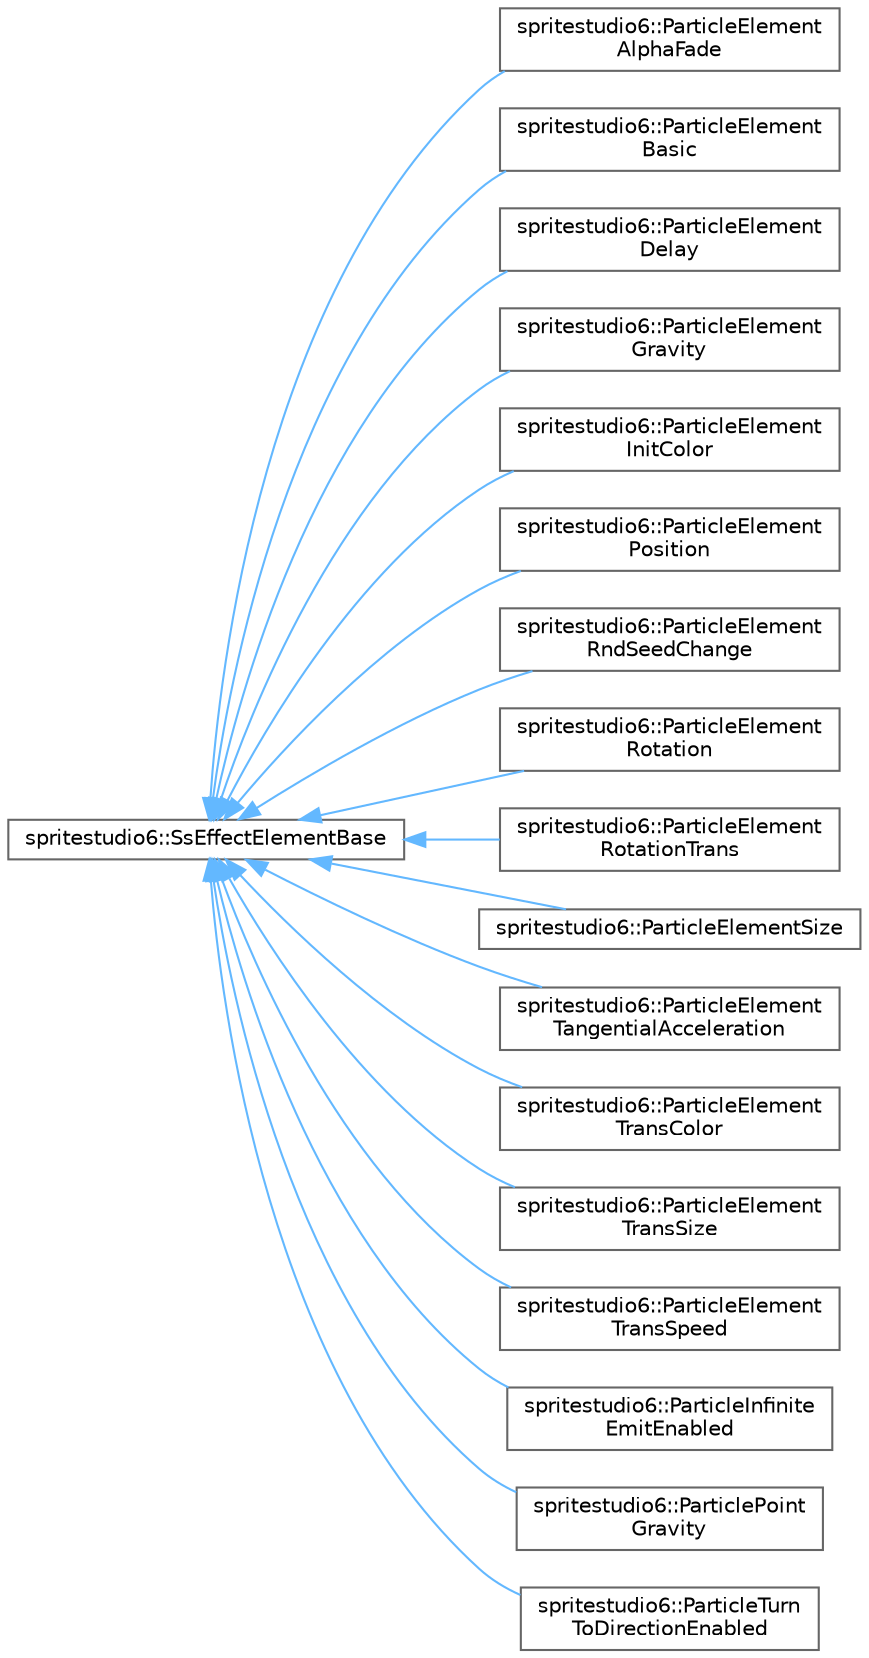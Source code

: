 digraph "Graphical Class Hierarchy"
{
 // LATEX_PDF_SIZE
  bgcolor="transparent";
  edge [fontname=Helvetica,fontsize=10,labelfontname=Helvetica,labelfontsize=10];
  node [fontname=Helvetica,fontsize=10,shape=box,height=0.2,width=0.4];
  rankdir="LR";
  Node0 [id="Node000000",label="spritestudio6::SsEffectElementBase",height=0.2,width=0.4,color="grey40", fillcolor="white", style="filled",URL="$classspritestudio6_1_1_ss_effect_element_base.html",tooltip=" "];
  Node0 -> Node1 [id="edge26_Node000000_Node000001",dir="back",color="steelblue1",style="solid",tooltip=" "];
  Node1 [id="Node000001",label="spritestudio6::ParticleElement\lAlphaFade",height=0.2,width=0.4,color="grey40", fillcolor="white", style="filled",URL="$classspritestudio6_1_1_particle_element_alpha_fade.html",tooltip=" "];
  Node0 -> Node2 [id="edge27_Node000000_Node000002",dir="back",color="steelblue1",style="solid",tooltip=" "];
  Node2 [id="Node000002",label="spritestudio6::ParticleElement\lBasic",height=0.2,width=0.4,color="grey40", fillcolor="white", style="filled",URL="$classspritestudio6_1_1_particle_element_basic.html",tooltip=" "];
  Node0 -> Node3 [id="edge28_Node000000_Node000003",dir="back",color="steelblue1",style="solid",tooltip=" "];
  Node3 [id="Node000003",label="spritestudio6::ParticleElement\lDelay",height=0.2,width=0.4,color="grey40", fillcolor="white", style="filled",URL="$classspritestudio6_1_1_particle_element_delay.html",tooltip=" "];
  Node0 -> Node4 [id="edge29_Node000000_Node000004",dir="back",color="steelblue1",style="solid",tooltip=" "];
  Node4 [id="Node000004",label="spritestudio6::ParticleElement\lGravity",height=0.2,width=0.4,color="grey40", fillcolor="white", style="filled",URL="$classspritestudio6_1_1_particle_element_gravity.html",tooltip=" "];
  Node0 -> Node5 [id="edge30_Node000000_Node000005",dir="back",color="steelblue1",style="solid",tooltip=" "];
  Node5 [id="Node000005",label="spritestudio6::ParticleElement\lInitColor",height=0.2,width=0.4,color="grey40", fillcolor="white", style="filled",URL="$classspritestudio6_1_1_particle_element_init_color.html",tooltip=" "];
  Node0 -> Node6 [id="edge31_Node000000_Node000006",dir="back",color="steelblue1",style="solid",tooltip=" "];
  Node6 [id="Node000006",label="spritestudio6::ParticleElement\lPosition",height=0.2,width=0.4,color="grey40", fillcolor="white", style="filled",URL="$classspritestudio6_1_1_particle_element_position.html",tooltip=" "];
  Node0 -> Node7 [id="edge32_Node000000_Node000007",dir="back",color="steelblue1",style="solid",tooltip=" "];
  Node7 [id="Node000007",label="spritestudio6::ParticleElement\lRndSeedChange",height=0.2,width=0.4,color="grey40", fillcolor="white", style="filled",URL="$classspritestudio6_1_1_particle_element_rnd_seed_change.html",tooltip=" "];
  Node0 -> Node8 [id="edge33_Node000000_Node000008",dir="back",color="steelblue1",style="solid",tooltip=" "];
  Node8 [id="Node000008",label="spritestudio6::ParticleElement\lRotation",height=0.2,width=0.4,color="grey40", fillcolor="white", style="filled",URL="$classspritestudio6_1_1_particle_element_rotation.html",tooltip=" "];
  Node0 -> Node9 [id="edge34_Node000000_Node000009",dir="back",color="steelblue1",style="solid",tooltip=" "];
  Node9 [id="Node000009",label="spritestudio6::ParticleElement\lRotationTrans",height=0.2,width=0.4,color="grey40", fillcolor="white", style="filled",URL="$classspritestudio6_1_1_particle_element_rotation_trans.html",tooltip=" "];
  Node0 -> Node10 [id="edge35_Node000000_Node000010",dir="back",color="steelblue1",style="solid",tooltip=" "];
  Node10 [id="Node000010",label="spritestudio6::ParticleElementSize",height=0.2,width=0.4,color="grey40", fillcolor="white", style="filled",URL="$classspritestudio6_1_1_particle_element_size.html",tooltip=" "];
  Node0 -> Node11 [id="edge36_Node000000_Node000011",dir="back",color="steelblue1",style="solid",tooltip=" "];
  Node11 [id="Node000011",label="spritestudio6::ParticleElement\lTangentialAcceleration",height=0.2,width=0.4,color="grey40", fillcolor="white", style="filled",URL="$classspritestudio6_1_1_particle_element_tangential_acceleration.html",tooltip=" "];
  Node0 -> Node12 [id="edge37_Node000000_Node000012",dir="back",color="steelblue1",style="solid",tooltip=" "];
  Node12 [id="Node000012",label="spritestudio6::ParticleElement\lTransColor",height=0.2,width=0.4,color="grey40", fillcolor="white", style="filled",URL="$classspritestudio6_1_1_particle_element_trans_color.html",tooltip=" "];
  Node0 -> Node13 [id="edge38_Node000000_Node000013",dir="back",color="steelblue1",style="solid",tooltip=" "];
  Node13 [id="Node000013",label="spritestudio6::ParticleElement\lTransSize",height=0.2,width=0.4,color="grey40", fillcolor="white", style="filled",URL="$classspritestudio6_1_1_particle_element_trans_size.html",tooltip=" "];
  Node0 -> Node14 [id="edge39_Node000000_Node000014",dir="back",color="steelblue1",style="solid",tooltip=" "];
  Node14 [id="Node000014",label="spritestudio6::ParticleElement\lTransSpeed",height=0.2,width=0.4,color="grey40", fillcolor="white", style="filled",URL="$classspritestudio6_1_1_particle_element_trans_speed.html",tooltip=" "];
  Node0 -> Node15 [id="edge40_Node000000_Node000015",dir="back",color="steelblue1",style="solid",tooltip=" "];
  Node15 [id="Node000015",label="spritestudio6::ParticleInfinite\lEmitEnabled",height=0.2,width=0.4,color="grey40", fillcolor="white", style="filled",URL="$classspritestudio6_1_1_particle_infinite_emit_enabled.html",tooltip=" "];
  Node0 -> Node16 [id="edge41_Node000000_Node000016",dir="back",color="steelblue1",style="solid",tooltip=" "];
  Node16 [id="Node000016",label="spritestudio6::ParticlePoint\lGravity",height=0.2,width=0.4,color="grey40", fillcolor="white", style="filled",URL="$classspritestudio6_1_1_particle_point_gravity.html",tooltip=" "];
  Node0 -> Node17 [id="edge42_Node000000_Node000017",dir="back",color="steelblue1",style="solid",tooltip=" "];
  Node17 [id="Node000017",label="spritestudio6::ParticleTurn\lToDirectionEnabled",height=0.2,width=0.4,color="grey40", fillcolor="white", style="filled",URL="$classspritestudio6_1_1_particle_turn_to_direction_enabled.html",tooltip=" "];
}
